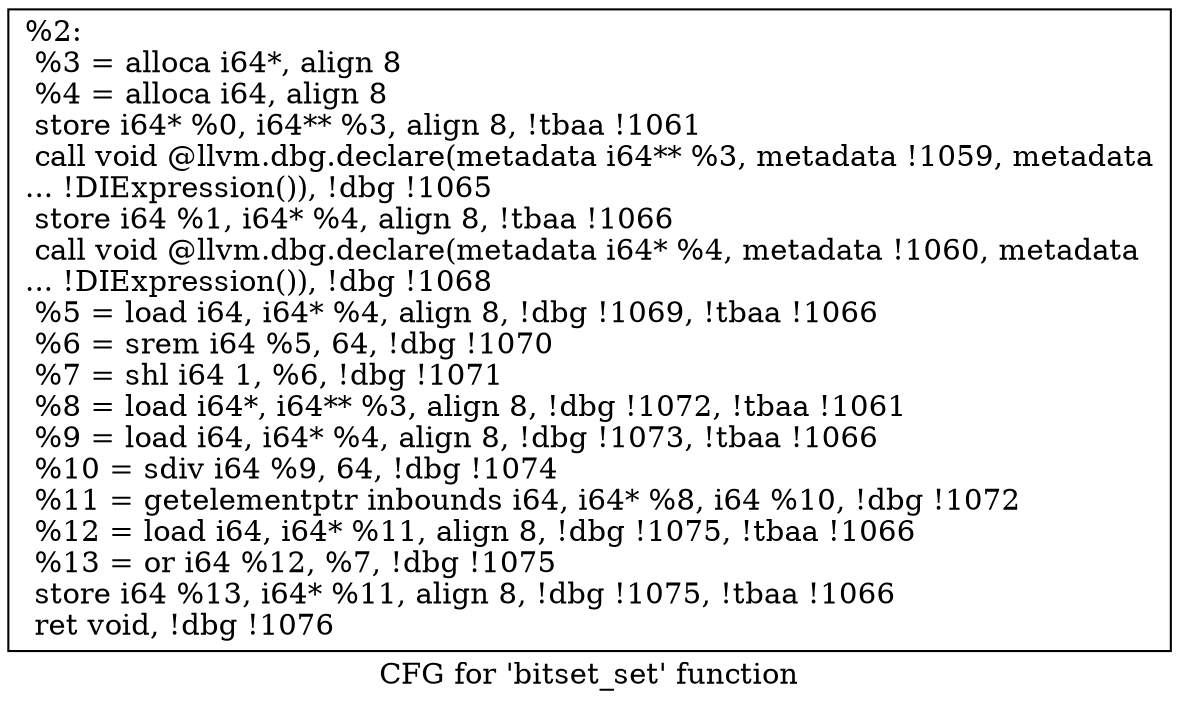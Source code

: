 digraph "CFG for 'bitset_set' function" {
	label="CFG for 'bitset_set' function";

	Node0xc85bf0 [shape=record,label="{%2:\l  %3 = alloca i64*, align 8\l  %4 = alloca i64, align 8\l  store i64* %0, i64** %3, align 8, !tbaa !1061\l  call void @llvm.dbg.declare(metadata i64** %3, metadata !1059, metadata\l... !DIExpression()), !dbg !1065\l  store i64 %1, i64* %4, align 8, !tbaa !1066\l  call void @llvm.dbg.declare(metadata i64* %4, metadata !1060, metadata\l... !DIExpression()), !dbg !1068\l  %5 = load i64, i64* %4, align 8, !dbg !1069, !tbaa !1066\l  %6 = srem i64 %5, 64, !dbg !1070\l  %7 = shl i64 1, %6, !dbg !1071\l  %8 = load i64*, i64** %3, align 8, !dbg !1072, !tbaa !1061\l  %9 = load i64, i64* %4, align 8, !dbg !1073, !tbaa !1066\l  %10 = sdiv i64 %9, 64, !dbg !1074\l  %11 = getelementptr inbounds i64, i64* %8, i64 %10, !dbg !1072\l  %12 = load i64, i64* %11, align 8, !dbg !1075, !tbaa !1066\l  %13 = or i64 %12, %7, !dbg !1075\l  store i64 %13, i64* %11, align 8, !dbg !1075, !tbaa !1066\l  ret void, !dbg !1076\l}"];
}
